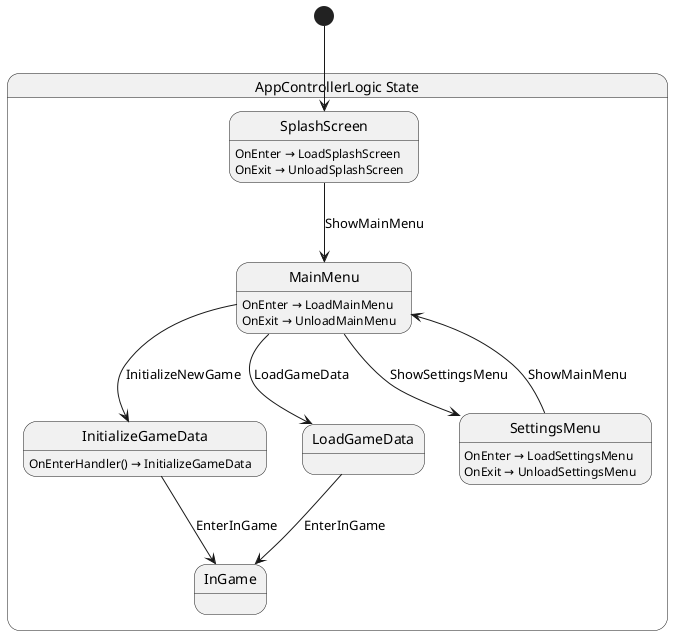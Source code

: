 @startuml AppControllerLogic
state "AppControllerLogic State" as ADHDGame_Scenes_AppController_AppControllerLogic_State {
  state "InGame" as ADHDGame_Scenes_AppController_AppControllerLogic_State_InGame
  state "InitializeGameData" as ADHDGame_Scenes_AppController_AppControllerLogic_State_InitializeGameData
  state "LoadGameData" as ADHDGame_Scenes_AppController_AppControllerLogic_State_LoadGameData
  state "MainMenu" as ADHDGame_Scenes_AppController_AppControllerLogic_State_MainMenu
  state "SettingsMenu" as ADHDGame_Scenes_AppController_AppControllerLogic_State_SettingsMenu
  state "SplashScreen" as ADHDGame_Scenes_AppController_AppControllerLogic_State_SplashScreen
}

ADHDGame_Scenes_AppController_AppControllerLogic_State_InitializeGameData --> ADHDGame_Scenes_AppController_AppControllerLogic_State_InGame : EnterInGame
ADHDGame_Scenes_AppController_AppControllerLogic_State_LoadGameData --> ADHDGame_Scenes_AppController_AppControllerLogic_State_InGame : EnterInGame
ADHDGame_Scenes_AppController_AppControllerLogic_State_MainMenu --> ADHDGame_Scenes_AppController_AppControllerLogic_State_InitializeGameData : InitializeNewGame
ADHDGame_Scenes_AppController_AppControllerLogic_State_MainMenu --> ADHDGame_Scenes_AppController_AppControllerLogic_State_LoadGameData : LoadGameData
ADHDGame_Scenes_AppController_AppControllerLogic_State_MainMenu --> ADHDGame_Scenes_AppController_AppControllerLogic_State_SettingsMenu : ShowSettingsMenu
ADHDGame_Scenes_AppController_AppControllerLogic_State_SettingsMenu --> ADHDGame_Scenes_AppController_AppControllerLogic_State_MainMenu : ShowMainMenu
ADHDGame_Scenes_AppController_AppControllerLogic_State_SplashScreen --> ADHDGame_Scenes_AppController_AppControllerLogic_State_MainMenu : ShowMainMenu

ADHDGame_Scenes_AppController_AppControllerLogic_State_InitializeGameData : OnEnterHandler() → InitializeGameData
ADHDGame_Scenes_AppController_AppControllerLogic_State_MainMenu : OnEnter → LoadMainMenu
ADHDGame_Scenes_AppController_AppControllerLogic_State_MainMenu : OnExit → UnloadMainMenu
ADHDGame_Scenes_AppController_AppControllerLogic_State_SettingsMenu : OnEnter → LoadSettingsMenu
ADHDGame_Scenes_AppController_AppControllerLogic_State_SettingsMenu : OnExit → UnloadSettingsMenu
ADHDGame_Scenes_AppController_AppControllerLogic_State_SplashScreen : OnEnter → LoadSplashScreen
ADHDGame_Scenes_AppController_AppControllerLogic_State_SplashScreen : OnExit → UnloadSplashScreen

[*] --> ADHDGame_Scenes_AppController_AppControllerLogic_State_SplashScreen
@enduml